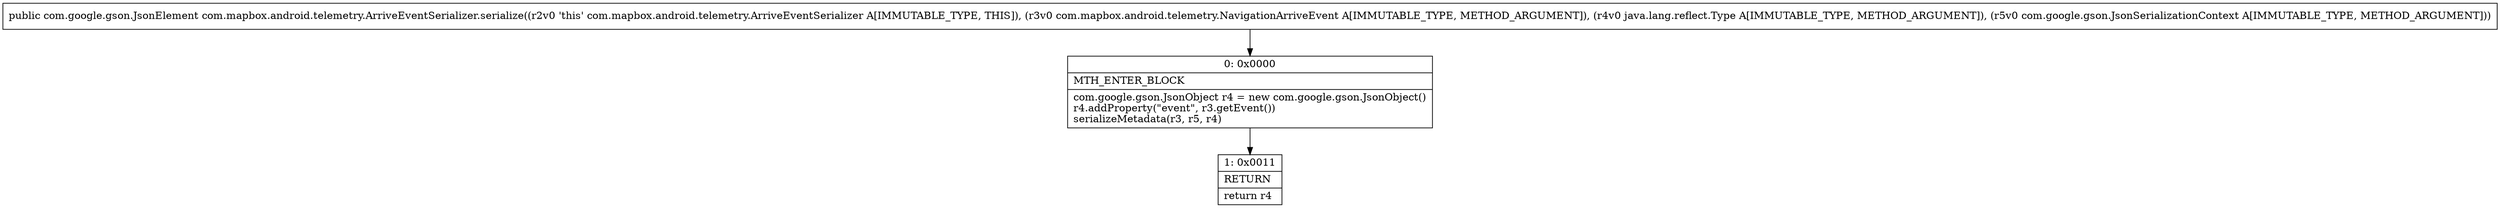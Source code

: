 digraph "CFG forcom.mapbox.android.telemetry.ArriveEventSerializer.serialize(Lcom\/mapbox\/android\/telemetry\/NavigationArriveEvent;Ljava\/lang\/reflect\/Type;Lcom\/google\/gson\/JsonSerializationContext;)Lcom\/google\/gson\/JsonElement;" {
Node_0 [shape=record,label="{0\:\ 0x0000|MTH_ENTER_BLOCK\l|com.google.gson.JsonObject r4 = new com.google.gson.JsonObject()\lr4.addProperty(\"event\", r3.getEvent())\lserializeMetadata(r3, r5, r4)\l}"];
Node_1 [shape=record,label="{1\:\ 0x0011|RETURN\l|return r4\l}"];
MethodNode[shape=record,label="{public com.google.gson.JsonElement com.mapbox.android.telemetry.ArriveEventSerializer.serialize((r2v0 'this' com.mapbox.android.telemetry.ArriveEventSerializer A[IMMUTABLE_TYPE, THIS]), (r3v0 com.mapbox.android.telemetry.NavigationArriveEvent A[IMMUTABLE_TYPE, METHOD_ARGUMENT]), (r4v0 java.lang.reflect.Type A[IMMUTABLE_TYPE, METHOD_ARGUMENT]), (r5v0 com.google.gson.JsonSerializationContext A[IMMUTABLE_TYPE, METHOD_ARGUMENT])) }"];
MethodNode -> Node_0;
Node_0 -> Node_1;
}

